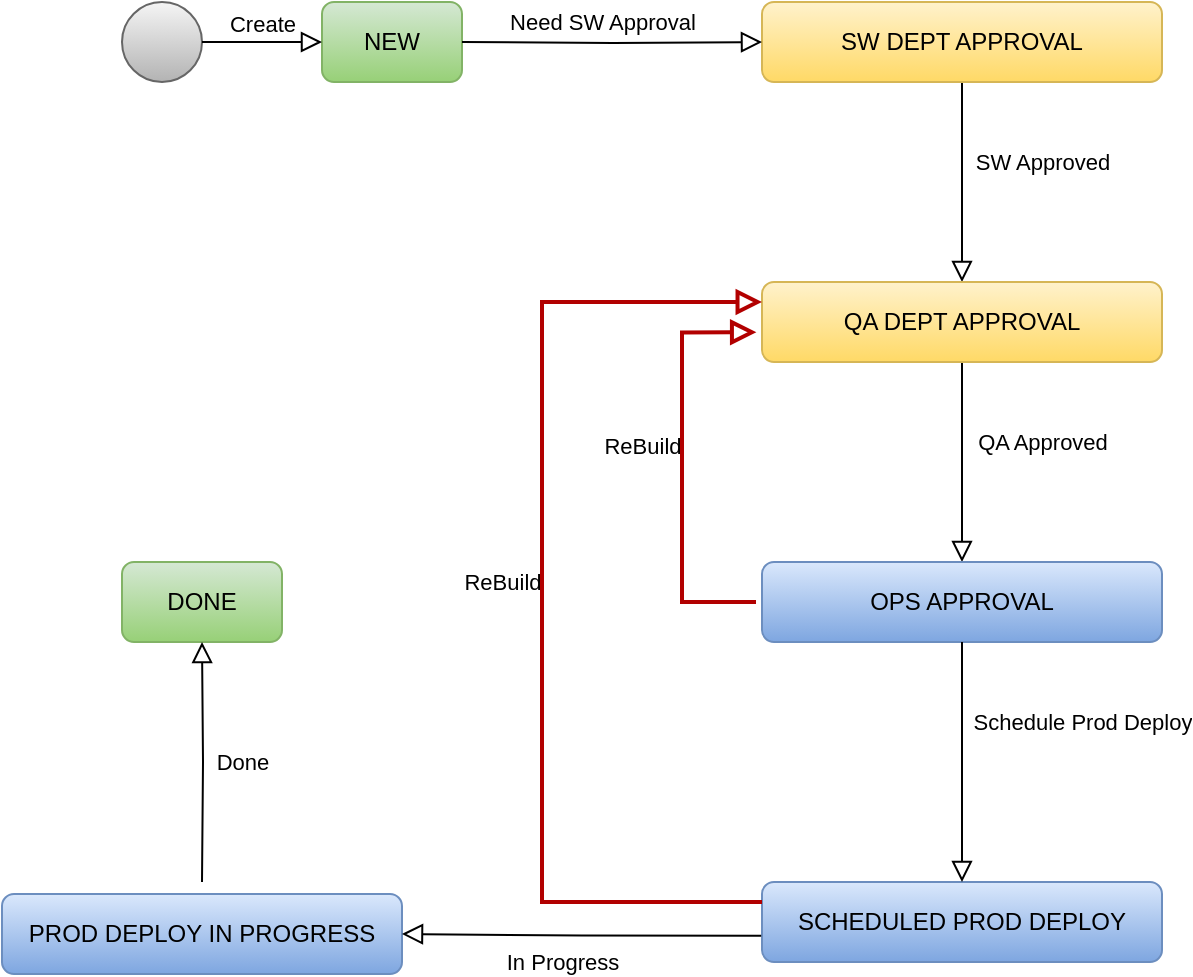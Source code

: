 <mxfile version="15.5.1" type="github">
  <diagram id="C5RBs43oDa-KdzZeNtuy" name="Page-1">
    <mxGraphModel dx="1185" dy="635" grid="1" gridSize="10" guides="1" tooltips="1" connect="1" arrows="1" fold="1" page="1" pageScale="1" pageWidth="827" pageHeight="1169" math="0" shadow="0">
      <root>
        <mxCell id="WIyWlLk6GJQsqaUBKTNV-0" />
        <mxCell id="WIyWlLk6GJQsqaUBKTNV-1" parent="WIyWlLk6GJQsqaUBKTNV-0" />
        <mxCell id="WIyWlLk6GJQsqaUBKTNV-2" value="SW Approved" style="rounded=0;html=1;jettySize=auto;orthogonalLoop=1;fontSize=11;endArrow=block;endFill=0;endSize=8;strokeWidth=1;shadow=0;labelBackgroundColor=none;edgeStyle=orthogonalEdgeStyle;entryX=0.5;entryY=0;entryDx=0;entryDy=0;" parent="WIyWlLk6GJQsqaUBKTNV-1" source="WIyWlLk6GJQsqaUBKTNV-3" target="WIyWlLk6GJQsqaUBKTNV-11" edge="1">
          <mxGeometry x="-0.2" y="40" relative="1" as="geometry">
            <mxPoint x="368" y="170" as="targetPoint" />
            <mxPoint as="offset" />
          </mxGeometry>
        </mxCell>
        <mxCell id="WIyWlLk6GJQsqaUBKTNV-3" value="SW DEPT APPROVAL" style="rounded=1;whiteSpace=wrap;html=1;fontSize=12;glass=0;strokeWidth=1;shadow=0;gradientColor=#ffd966;fillColor=#fff2cc;strokeColor=#d6b656;" parent="WIyWlLk6GJQsqaUBKTNV-1" vertex="1">
          <mxGeometry x="440" y="80" width="200" height="40" as="geometry" />
        </mxCell>
        <mxCell id="WIyWlLk6GJQsqaUBKTNV-7" value="SCHEDULED PROD DEPLOY" style="rounded=1;whiteSpace=wrap;html=1;fontSize=12;glass=0;strokeWidth=1;shadow=0;gradientColor=#7ea6e0;fillColor=#dae8fc;strokeColor=#6c8ebf;" parent="WIyWlLk6GJQsqaUBKTNV-1" vertex="1">
          <mxGeometry x="440" y="520" width="200" height="40" as="geometry" />
        </mxCell>
        <mxCell id="WIyWlLk6GJQsqaUBKTNV-9" value="QA Approved" style="edgeStyle=orthogonalEdgeStyle;rounded=0;html=1;jettySize=auto;orthogonalLoop=1;fontSize=11;endArrow=block;endFill=0;endSize=8;strokeWidth=1;shadow=0;labelBackgroundColor=none;exitX=0.5;exitY=1;exitDx=0;exitDy=0;" parent="WIyWlLk6GJQsqaUBKTNV-1" source="WIyWlLk6GJQsqaUBKTNV-11" target="WIyWlLk6GJQsqaUBKTNV-12" edge="1">
          <mxGeometry x="-0.2" y="40" relative="1" as="geometry">
            <mxPoint as="offset" />
            <mxPoint x="418" y="330" as="sourcePoint" />
          </mxGeometry>
        </mxCell>
        <mxCell id="WIyWlLk6GJQsqaUBKTNV-11" value="QA DEPT APPROVAL" style="rounded=1;whiteSpace=wrap;html=1;fontSize=12;glass=0;strokeWidth=1;shadow=0;gradientColor=#ffd966;fillColor=#fff2cc;strokeColor=#d6b656;" parent="WIyWlLk6GJQsqaUBKTNV-1" vertex="1">
          <mxGeometry x="440" y="220" width="200" height="40" as="geometry" />
        </mxCell>
        <mxCell id="WIyWlLk6GJQsqaUBKTNV-12" value="OPS APPROVAL" style="rounded=1;whiteSpace=wrap;html=1;fontSize=12;glass=0;strokeWidth=1;shadow=0;gradientColor=#7ea6e0;fillColor=#dae8fc;strokeColor=#6c8ebf;" parent="WIyWlLk6GJQsqaUBKTNV-1" vertex="1">
          <mxGeometry x="440" y="360" width="200" height="40" as="geometry" />
        </mxCell>
        <mxCell id="5W4Bl31rteuv7i7F2iKy-3" value="PROD DEPLOY IN PROGRESS" style="rounded=1;whiteSpace=wrap;html=1;fontSize=12;glass=0;strokeWidth=1;shadow=0;gradientColor=#7ea6e0;fillColor=#dae8fc;strokeColor=#6c8ebf;" vertex="1" parent="WIyWlLk6GJQsqaUBKTNV-1">
          <mxGeometry x="60" y="526" width="200" height="40" as="geometry" />
        </mxCell>
        <mxCell id="5W4Bl31rteuv7i7F2iKy-4" value="In Progress" style="edgeStyle=orthogonalEdgeStyle;rounded=0;html=1;jettySize=auto;orthogonalLoop=1;fontSize=11;endArrow=block;endFill=0;endSize=8;strokeWidth=1;shadow=0;labelBackgroundColor=none;exitX=-0.002;exitY=0.671;exitDx=0;exitDy=0;entryX=1;entryY=0.5;entryDx=0;entryDy=0;exitPerimeter=0;" edge="1" parent="WIyWlLk6GJQsqaUBKTNV-1" source="WIyWlLk6GJQsqaUBKTNV-7" target="5W4Bl31rteuv7i7F2iKy-3">
          <mxGeometry x="0.113" y="14" relative="1" as="geometry">
            <mxPoint as="offset" />
            <mxPoint x="378" y="310" as="sourcePoint" />
            <mxPoint x="377.32" y="396.16" as="targetPoint" />
          </mxGeometry>
        </mxCell>
        <mxCell id="5W4Bl31rteuv7i7F2iKy-5" value="" style="ellipse;whiteSpace=wrap;html=1;aspect=fixed;gradientColor=#b3b3b3;fillColor=#f5f5f5;strokeColor=#666666;" vertex="1" parent="WIyWlLk6GJQsqaUBKTNV-1">
          <mxGeometry x="120" y="80" width="40" height="40" as="geometry" />
        </mxCell>
        <mxCell id="5W4Bl31rteuv7i7F2iKy-6" value="NEW" style="rounded=1;whiteSpace=wrap;html=1;fontSize=12;glass=0;strokeWidth=1;shadow=0;gradientColor=#97d077;fillColor=#d5e8d4;strokeColor=#82b366;" vertex="1" parent="WIyWlLk6GJQsqaUBKTNV-1">
          <mxGeometry x="220" y="80" width="70" height="40" as="geometry" />
        </mxCell>
        <mxCell id="5W4Bl31rteuv7i7F2iKy-8" value="Schedule Prod Deploy" style="edgeStyle=orthogonalEdgeStyle;rounded=0;html=1;jettySize=auto;orthogonalLoop=1;fontSize=11;endArrow=block;endFill=0;endSize=8;strokeWidth=1;shadow=0;labelBackgroundColor=none;exitX=0.5;exitY=1;exitDx=0;exitDy=0;entryX=0.5;entryY=0;entryDx=0;entryDy=0;" edge="1" parent="WIyWlLk6GJQsqaUBKTNV-1" source="WIyWlLk6GJQsqaUBKTNV-12" target="WIyWlLk6GJQsqaUBKTNV-7">
          <mxGeometry x="-0.333" y="60" relative="1" as="geometry">
            <mxPoint as="offset" />
            <mxPoint x="520" y="420" as="sourcePoint" />
            <mxPoint x="540" y="530" as="targetPoint" />
          </mxGeometry>
        </mxCell>
        <mxCell id="5W4Bl31rteuv7i7F2iKy-9" value="DONE" style="rounded=1;whiteSpace=wrap;html=1;fontSize=12;glass=0;strokeWidth=1;shadow=0;fillColor=#d5e8d4;strokeColor=#82b366;gradientColor=#97d077;" vertex="1" parent="WIyWlLk6GJQsqaUBKTNV-1">
          <mxGeometry x="120" y="360" width="80" height="40" as="geometry" />
        </mxCell>
        <mxCell id="5W4Bl31rteuv7i7F2iKy-10" value="Done" style="edgeStyle=orthogonalEdgeStyle;rounded=0;html=1;jettySize=auto;orthogonalLoop=1;fontSize=11;endArrow=block;endFill=0;endSize=8;strokeWidth=1;shadow=0;labelBackgroundColor=none;entryX=0.5;entryY=1;entryDx=0;entryDy=0;" edge="1" parent="WIyWlLk6GJQsqaUBKTNV-1" target="5W4Bl31rteuv7i7F2iKy-9">
          <mxGeometry y="-20" relative="1" as="geometry">
            <mxPoint as="offset" />
            <mxPoint x="160" y="520" as="sourcePoint" />
            <mxPoint x="270" y="550" as="targetPoint" />
          </mxGeometry>
        </mxCell>
        <mxCell id="5W4Bl31rteuv7i7F2iKy-11" value="Need SW Approval" style="rounded=0;html=1;jettySize=auto;orthogonalLoop=1;fontSize=11;endArrow=block;endFill=0;endSize=8;strokeWidth=1;shadow=0;labelBackgroundColor=none;edgeStyle=orthogonalEdgeStyle;entryX=0;entryY=0.5;entryDx=0;entryDy=0;" edge="1" parent="WIyWlLk6GJQsqaUBKTNV-1" target="WIyWlLk6GJQsqaUBKTNV-3">
          <mxGeometry x="-0.067" y="10" relative="1" as="geometry">
            <mxPoint x="290" y="100" as="sourcePoint" />
            <mxPoint x="550" y="230" as="targetPoint" />
            <mxPoint as="offset" />
          </mxGeometry>
        </mxCell>
        <mxCell id="5W4Bl31rteuv7i7F2iKy-12" value="ReBuild" style="edgeStyle=orthogonalEdgeStyle;rounded=0;html=1;jettySize=auto;orthogonalLoop=1;fontSize=11;endArrow=block;endFill=0;endSize=8;strokeWidth=2;shadow=0;labelBackgroundColor=none;exitX=0;exitY=0.25;exitDx=0;exitDy=0;entryX=0;entryY=0.25;entryDx=0;entryDy=0;fillColor=#e51400;strokeColor=#B20000;" edge="1" parent="WIyWlLk6GJQsqaUBKTNV-1" source="WIyWlLk6GJQsqaUBKTNV-7" target="WIyWlLk6GJQsqaUBKTNV-11">
          <mxGeometry x="0.038" y="20" relative="1" as="geometry">
            <mxPoint as="offset" />
            <mxPoint x="410" y="470" as="sourcePoint" />
            <mxPoint x="550" y="370" as="targetPoint" />
            <Array as="points">
              <mxPoint x="330" y="530" />
              <mxPoint x="330" y="230" />
            </Array>
          </mxGeometry>
        </mxCell>
        <mxCell id="5W4Bl31rteuv7i7F2iKy-13" value="ReBuild" style="edgeStyle=orthogonalEdgeStyle;rounded=0;html=1;jettySize=auto;orthogonalLoop=1;fontSize=11;endArrow=block;endFill=0;endSize=8;strokeWidth=2;shadow=0;labelBackgroundColor=none;entryX=-0.014;entryY=0.629;entryDx=0;entryDy=0;entryPerimeter=0;strokeColor=#B20000;fillColor=#e51400;" edge="1" parent="WIyWlLk6GJQsqaUBKTNV-1" target="WIyWlLk6GJQsqaUBKTNV-11">
          <mxGeometry x="0.1" y="20" relative="1" as="geometry">
            <mxPoint as="offset" />
            <mxPoint x="437" y="380" as="sourcePoint" />
            <mxPoint x="450" y="240" as="targetPoint" />
            <Array as="points">
              <mxPoint x="400" y="380" />
              <mxPoint x="400" y="245" />
            </Array>
          </mxGeometry>
        </mxCell>
        <mxCell id="5W4Bl31rteuv7i7F2iKy-14" value="Create" style="rounded=0;html=1;jettySize=auto;orthogonalLoop=1;fontSize=11;endArrow=block;endFill=0;endSize=8;strokeWidth=1;shadow=0;labelBackgroundColor=none;edgeStyle=orthogonalEdgeStyle;exitX=1;exitY=0.5;exitDx=0;exitDy=0;" edge="1" parent="WIyWlLk6GJQsqaUBKTNV-1" source="5W4Bl31rteuv7i7F2iKy-5">
          <mxGeometry y="10" relative="1" as="geometry">
            <mxPoint x="300" y="110" as="sourcePoint" />
            <mxPoint x="220" y="100" as="targetPoint" />
            <mxPoint as="offset" />
          </mxGeometry>
        </mxCell>
      </root>
    </mxGraphModel>
  </diagram>
</mxfile>
